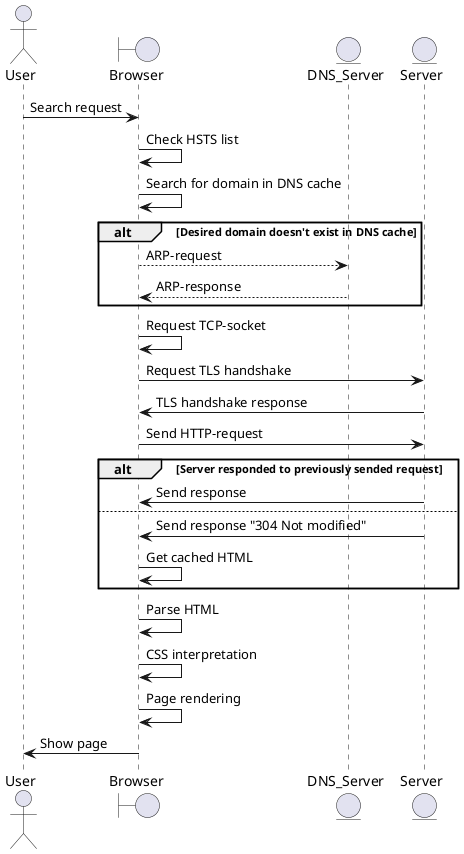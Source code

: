 @startuml

actor  User
boundary Browser
entity DNS_Server
entity Server

User -> Browser : Search request
Browser-> Browser : Check HSTS list
Browser -> Browser : Search for domain in DNS cache
alt Desired domain doesn't exist in DNS cache
    Browser --> DNS_Server : ARP-request
    DNS_Server --> Browser : ARP-response
end
Browser -> Browser : Request TCP-socket
Browser -> Server : Request TLS handshake
Server -> Browser : TLS handshake response
Browser -> Server : Send HTTP-request
alt Server responded to previously sended request
    Server -> Browser : Send response
else
    Server -> Browser : Send response "304 Not modified"
    Browser -> Browser : Get cached HTML
end
Browser -> Browser : Parse HTML
Browser -> Browser : CSS interpretation
Browser -> Browser : Page rendering
Browser -> User : Show page

@enduml
